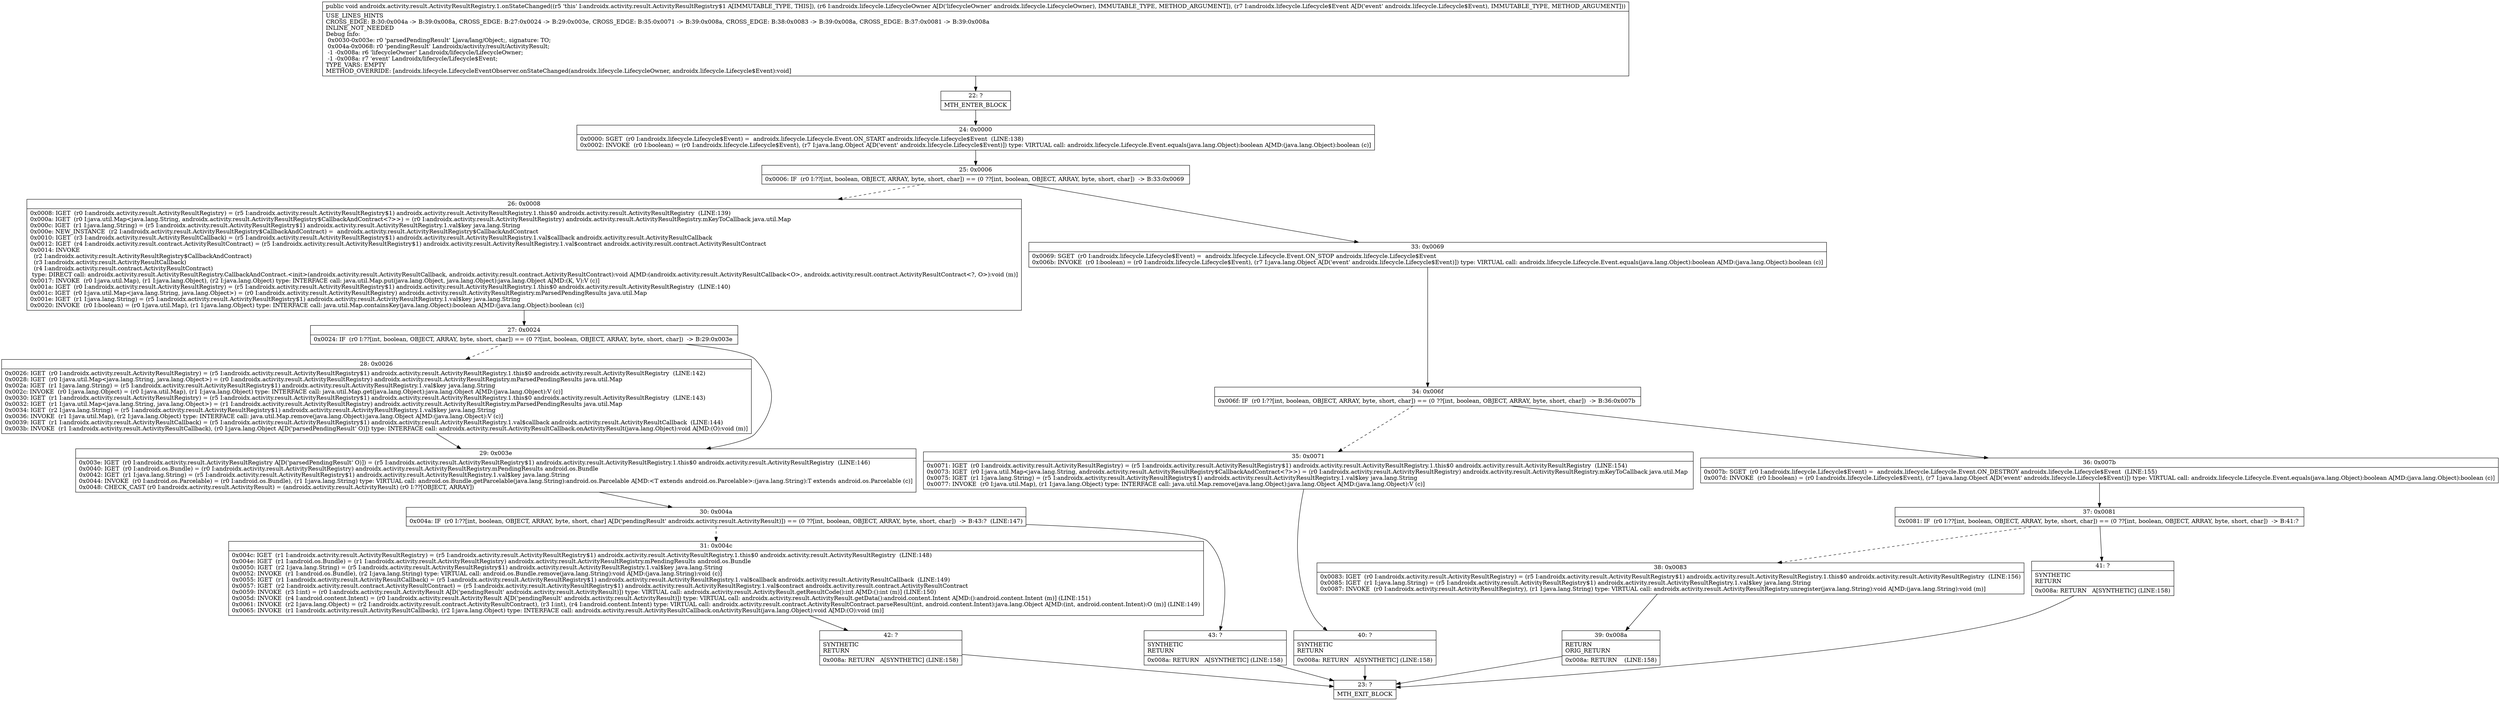 digraph "CFG forandroidx.activity.result.ActivityResultRegistry.1.onStateChanged(Landroidx\/lifecycle\/LifecycleOwner;Landroidx\/lifecycle\/Lifecycle$Event;)V" {
Node_22 [shape=record,label="{22\:\ ?|MTH_ENTER_BLOCK\l}"];
Node_24 [shape=record,label="{24\:\ 0x0000|0x0000: SGET  (r0 I:androidx.lifecycle.Lifecycle$Event) =  androidx.lifecycle.Lifecycle.Event.ON_START androidx.lifecycle.Lifecycle$Event  (LINE:138)\l0x0002: INVOKE  (r0 I:boolean) = (r0 I:androidx.lifecycle.Lifecycle$Event), (r7 I:java.lang.Object A[D('event' androidx.lifecycle.Lifecycle$Event)]) type: VIRTUAL call: androidx.lifecycle.Lifecycle.Event.equals(java.lang.Object):boolean A[MD:(java.lang.Object):boolean (c)]\l}"];
Node_25 [shape=record,label="{25\:\ 0x0006|0x0006: IF  (r0 I:??[int, boolean, OBJECT, ARRAY, byte, short, char]) == (0 ??[int, boolean, OBJECT, ARRAY, byte, short, char])  \-\> B:33:0x0069 \l}"];
Node_26 [shape=record,label="{26\:\ 0x0008|0x0008: IGET  (r0 I:androidx.activity.result.ActivityResultRegistry) = (r5 I:androidx.activity.result.ActivityResultRegistry$1) androidx.activity.result.ActivityResultRegistry.1.this$0 androidx.activity.result.ActivityResultRegistry  (LINE:139)\l0x000a: IGET  (r0 I:java.util.Map\<java.lang.String, androidx.activity.result.ActivityResultRegistry$CallbackAndContract\<?\>\>) = (r0 I:androidx.activity.result.ActivityResultRegistry) androidx.activity.result.ActivityResultRegistry.mKeyToCallback java.util.Map \l0x000c: IGET  (r1 I:java.lang.String) = (r5 I:androidx.activity.result.ActivityResultRegistry$1) androidx.activity.result.ActivityResultRegistry.1.val$key java.lang.String \l0x000e: NEW_INSTANCE  (r2 I:androidx.activity.result.ActivityResultRegistry$CallbackAndContract) =  androidx.activity.result.ActivityResultRegistry$CallbackAndContract \l0x0010: IGET  (r3 I:androidx.activity.result.ActivityResultCallback) = (r5 I:androidx.activity.result.ActivityResultRegistry$1) androidx.activity.result.ActivityResultRegistry.1.val$callback androidx.activity.result.ActivityResultCallback \l0x0012: IGET  (r4 I:androidx.activity.result.contract.ActivityResultContract) = (r5 I:androidx.activity.result.ActivityResultRegistry$1) androidx.activity.result.ActivityResultRegistry.1.val$contract androidx.activity.result.contract.ActivityResultContract \l0x0014: INVOKE  \l  (r2 I:androidx.activity.result.ActivityResultRegistry$CallbackAndContract)\l  (r3 I:androidx.activity.result.ActivityResultCallback)\l  (r4 I:androidx.activity.result.contract.ActivityResultContract)\l type: DIRECT call: androidx.activity.result.ActivityResultRegistry.CallbackAndContract.\<init\>(androidx.activity.result.ActivityResultCallback, androidx.activity.result.contract.ActivityResultContract):void A[MD:(androidx.activity.result.ActivityResultCallback\<O\>, androidx.activity.result.contract.ActivityResultContract\<?, O\>):void (m)]\l0x0017: INVOKE  (r0 I:java.util.Map), (r1 I:java.lang.Object), (r2 I:java.lang.Object) type: INTERFACE call: java.util.Map.put(java.lang.Object, java.lang.Object):java.lang.Object A[MD:(K, V):V (c)]\l0x001a: IGET  (r0 I:androidx.activity.result.ActivityResultRegistry) = (r5 I:androidx.activity.result.ActivityResultRegistry$1) androidx.activity.result.ActivityResultRegistry.1.this$0 androidx.activity.result.ActivityResultRegistry  (LINE:140)\l0x001c: IGET  (r0 I:java.util.Map\<java.lang.String, java.lang.Object\>) = (r0 I:androidx.activity.result.ActivityResultRegistry) androidx.activity.result.ActivityResultRegistry.mParsedPendingResults java.util.Map \l0x001e: IGET  (r1 I:java.lang.String) = (r5 I:androidx.activity.result.ActivityResultRegistry$1) androidx.activity.result.ActivityResultRegistry.1.val$key java.lang.String \l0x0020: INVOKE  (r0 I:boolean) = (r0 I:java.util.Map), (r1 I:java.lang.Object) type: INTERFACE call: java.util.Map.containsKey(java.lang.Object):boolean A[MD:(java.lang.Object):boolean (c)]\l}"];
Node_27 [shape=record,label="{27\:\ 0x0024|0x0024: IF  (r0 I:??[int, boolean, OBJECT, ARRAY, byte, short, char]) == (0 ??[int, boolean, OBJECT, ARRAY, byte, short, char])  \-\> B:29:0x003e \l}"];
Node_28 [shape=record,label="{28\:\ 0x0026|0x0026: IGET  (r0 I:androidx.activity.result.ActivityResultRegistry) = (r5 I:androidx.activity.result.ActivityResultRegistry$1) androidx.activity.result.ActivityResultRegistry.1.this$0 androidx.activity.result.ActivityResultRegistry  (LINE:142)\l0x0028: IGET  (r0 I:java.util.Map\<java.lang.String, java.lang.Object\>) = (r0 I:androidx.activity.result.ActivityResultRegistry) androidx.activity.result.ActivityResultRegistry.mParsedPendingResults java.util.Map \l0x002a: IGET  (r1 I:java.lang.String) = (r5 I:androidx.activity.result.ActivityResultRegistry$1) androidx.activity.result.ActivityResultRegistry.1.val$key java.lang.String \l0x002c: INVOKE  (r0 I:java.lang.Object) = (r0 I:java.util.Map), (r1 I:java.lang.Object) type: INTERFACE call: java.util.Map.get(java.lang.Object):java.lang.Object A[MD:(java.lang.Object):V (c)]\l0x0030: IGET  (r1 I:androidx.activity.result.ActivityResultRegistry) = (r5 I:androidx.activity.result.ActivityResultRegistry$1) androidx.activity.result.ActivityResultRegistry.1.this$0 androidx.activity.result.ActivityResultRegistry  (LINE:143)\l0x0032: IGET  (r1 I:java.util.Map\<java.lang.String, java.lang.Object\>) = (r1 I:androidx.activity.result.ActivityResultRegistry) androidx.activity.result.ActivityResultRegistry.mParsedPendingResults java.util.Map \l0x0034: IGET  (r2 I:java.lang.String) = (r5 I:androidx.activity.result.ActivityResultRegistry$1) androidx.activity.result.ActivityResultRegistry.1.val$key java.lang.String \l0x0036: INVOKE  (r1 I:java.util.Map), (r2 I:java.lang.Object) type: INTERFACE call: java.util.Map.remove(java.lang.Object):java.lang.Object A[MD:(java.lang.Object):V (c)]\l0x0039: IGET  (r1 I:androidx.activity.result.ActivityResultCallback) = (r5 I:androidx.activity.result.ActivityResultRegistry$1) androidx.activity.result.ActivityResultRegistry.1.val$callback androidx.activity.result.ActivityResultCallback  (LINE:144)\l0x003b: INVOKE  (r1 I:androidx.activity.result.ActivityResultCallback), (r0 I:java.lang.Object A[D('parsedPendingResult' O)]) type: INTERFACE call: androidx.activity.result.ActivityResultCallback.onActivityResult(java.lang.Object):void A[MD:(O):void (m)]\l}"];
Node_29 [shape=record,label="{29\:\ 0x003e|0x003e: IGET  (r0 I:androidx.activity.result.ActivityResultRegistry A[D('parsedPendingResult' O)]) = (r5 I:androidx.activity.result.ActivityResultRegistry$1) androidx.activity.result.ActivityResultRegistry.1.this$0 androidx.activity.result.ActivityResultRegistry  (LINE:146)\l0x0040: IGET  (r0 I:android.os.Bundle) = (r0 I:androidx.activity.result.ActivityResultRegistry) androidx.activity.result.ActivityResultRegistry.mPendingResults android.os.Bundle \l0x0042: IGET  (r1 I:java.lang.String) = (r5 I:androidx.activity.result.ActivityResultRegistry$1) androidx.activity.result.ActivityResultRegistry.1.val$key java.lang.String \l0x0044: INVOKE  (r0 I:android.os.Parcelable) = (r0 I:android.os.Bundle), (r1 I:java.lang.String) type: VIRTUAL call: android.os.Bundle.getParcelable(java.lang.String):android.os.Parcelable A[MD:\<T extends android.os.Parcelable\>:(java.lang.String):T extends android.os.Parcelable (c)]\l0x0048: CHECK_CAST (r0 I:androidx.activity.result.ActivityResult) = (androidx.activity.result.ActivityResult) (r0 I:??[OBJECT, ARRAY]) \l}"];
Node_30 [shape=record,label="{30\:\ 0x004a|0x004a: IF  (r0 I:??[int, boolean, OBJECT, ARRAY, byte, short, char] A[D('pendingResult' androidx.activity.result.ActivityResult)]) == (0 ??[int, boolean, OBJECT, ARRAY, byte, short, char])  \-\> B:43:?  (LINE:147)\l}"];
Node_31 [shape=record,label="{31\:\ 0x004c|0x004c: IGET  (r1 I:androidx.activity.result.ActivityResultRegistry) = (r5 I:androidx.activity.result.ActivityResultRegistry$1) androidx.activity.result.ActivityResultRegistry.1.this$0 androidx.activity.result.ActivityResultRegistry  (LINE:148)\l0x004e: IGET  (r1 I:android.os.Bundle) = (r1 I:androidx.activity.result.ActivityResultRegistry) androidx.activity.result.ActivityResultRegistry.mPendingResults android.os.Bundle \l0x0050: IGET  (r2 I:java.lang.String) = (r5 I:androidx.activity.result.ActivityResultRegistry$1) androidx.activity.result.ActivityResultRegistry.1.val$key java.lang.String \l0x0052: INVOKE  (r1 I:android.os.Bundle), (r2 I:java.lang.String) type: VIRTUAL call: android.os.Bundle.remove(java.lang.String):void A[MD:(java.lang.String):void (c)]\l0x0055: IGET  (r1 I:androidx.activity.result.ActivityResultCallback) = (r5 I:androidx.activity.result.ActivityResultRegistry$1) androidx.activity.result.ActivityResultRegistry.1.val$callback androidx.activity.result.ActivityResultCallback  (LINE:149)\l0x0057: IGET  (r2 I:androidx.activity.result.contract.ActivityResultContract) = (r5 I:androidx.activity.result.ActivityResultRegistry$1) androidx.activity.result.ActivityResultRegistry.1.val$contract androidx.activity.result.contract.ActivityResultContract \l0x0059: INVOKE  (r3 I:int) = (r0 I:androidx.activity.result.ActivityResult A[D('pendingResult' androidx.activity.result.ActivityResult)]) type: VIRTUAL call: androidx.activity.result.ActivityResult.getResultCode():int A[MD:():int (m)] (LINE:150)\l0x005d: INVOKE  (r4 I:android.content.Intent) = (r0 I:androidx.activity.result.ActivityResult A[D('pendingResult' androidx.activity.result.ActivityResult)]) type: VIRTUAL call: androidx.activity.result.ActivityResult.getData():android.content.Intent A[MD:():android.content.Intent (m)] (LINE:151)\l0x0061: INVOKE  (r2 I:java.lang.Object) = (r2 I:androidx.activity.result.contract.ActivityResultContract), (r3 I:int), (r4 I:android.content.Intent) type: VIRTUAL call: androidx.activity.result.contract.ActivityResultContract.parseResult(int, android.content.Intent):java.lang.Object A[MD:(int, android.content.Intent):O (m)] (LINE:149)\l0x0065: INVOKE  (r1 I:androidx.activity.result.ActivityResultCallback), (r2 I:java.lang.Object) type: INTERFACE call: androidx.activity.result.ActivityResultCallback.onActivityResult(java.lang.Object):void A[MD:(O):void (m)]\l}"];
Node_42 [shape=record,label="{42\:\ ?|SYNTHETIC\lRETURN\l|0x008a: RETURN   A[SYNTHETIC] (LINE:158)\l}"];
Node_23 [shape=record,label="{23\:\ ?|MTH_EXIT_BLOCK\l}"];
Node_43 [shape=record,label="{43\:\ ?|SYNTHETIC\lRETURN\l|0x008a: RETURN   A[SYNTHETIC] (LINE:158)\l}"];
Node_33 [shape=record,label="{33\:\ 0x0069|0x0069: SGET  (r0 I:androidx.lifecycle.Lifecycle$Event) =  androidx.lifecycle.Lifecycle.Event.ON_STOP androidx.lifecycle.Lifecycle$Event \l0x006b: INVOKE  (r0 I:boolean) = (r0 I:androidx.lifecycle.Lifecycle$Event), (r7 I:java.lang.Object A[D('event' androidx.lifecycle.Lifecycle$Event)]) type: VIRTUAL call: androidx.lifecycle.Lifecycle.Event.equals(java.lang.Object):boolean A[MD:(java.lang.Object):boolean (c)]\l}"];
Node_34 [shape=record,label="{34\:\ 0x006f|0x006f: IF  (r0 I:??[int, boolean, OBJECT, ARRAY, byte, short, char]) == (0 ??[int, boolean, OBJECT, ARRAY, byte, short, char])  \-\> B:36:0x007b \l}"];
Node_35 [shape=record,label="{35\:\ 0x0071|0x0071: IGET  (r0 I:androidx.activity.result.ActivityResultRegistry) = (r5 I:androidx.activity.result.ActivityResultRegistry$1) androidx.activity.result.ActivityResultRegistry.1.this$0 androidx.activity.result.ActivityResultRegistry  (LINE:154)\l0x0073: IGET  (r0 I:java.util.Map\<java.lang.String, androidx.activity.result.ActivityResultRegistry$CallbackAndContract\<?\>\>) = (r0 I:androidx.activity.result.ActivityResultRegistry) androidx.activity.result.ActivityResultRegistry.mKeyToCallback java.util.Map \l0x0075: IGET  (r1 I:java.lang.String) = (r5 I:androidx.activity.result.ActivityResultRegistry$1) androidx.activity.result.ActivityResultRegistry.1.val$key java.lang.String \l0x0077: INVOKE  (r0 I:java.util.Map), (r1 I:java.lang.Object) type: INTERFACE call: java.util.Map.remove(java.lang.Object):java.lang.Object A[MD:(java.lang.Object):V (c)]\l}"];
Node_40 [shape=record,label="{40\:\ ?|SYNTHETIC\lRETURN\l|0x008a: RETURN   A[SYNTHETIC] (LINE:158)\l}"];
Node_36 [shape=record,label="{36\:\ 0x007b|0x007b: SGET  (r0 I:androidx.lifecycle.Lifecycle$Event) =  androidx.lifecycle.Lifecycle.Event.ON_DESTROY androidx.lifecycle.Lifecycle$Event  (LINE:155)\l0x007d: INVOKE  (r0 I:boolean) = (r0 I:androidx.lifecycle.Lifecycle$Event), (r7 I:java.lang.Object A[D('event' androidx.lifecycle.Lifecycle$Event)]) type: VIRTUAL call: androidx.lifecycle.Lifecycle.Event.equals(java.lang.Object):boolean A[MD:(java.lang.Object):boolean (c)]\l}"];
Node_37 [shape=record,label="{37\:\ 0x0081|0x0081: IF  (r0 I:??[int, boolean, OBJECT, ARRAY, byte, short, char]) == (0 ??[int, boolean, OBJECT, ARRAY, byte, short, char])  \-\> B:41:? \l}"];
Node_38 [shape=record,label="{38\:\ 0x0083|0x0083: IGET  (r0 I:androidx.activity.result.ActivityResultRegistry) = (r5 I:androidx.activity.result.ActivityResultRegistry$1) androidx.activity.result.ActivityResultRegistry.1.this$0 androidx.activity.result.ActivityResultRegistry  (LINE:156)\l0x0085: IGET  (r1 I:java.lang.String) = (r5 I:androidx.activity.result.ActivityResultRegistry$1) androidx.activity.result.ActivityResultRegistry.1.val$key java.lang.String \l0x0087: INVOKE  (r0 I:androidx.activity.result.ActivityResultRegistry), (r1 I:java.lang.String) type: VIRTUAL call: androidx.activity.result.ActivityResultRegistry.unregister(java.lang.String):void A[MD:(java.lang.String):void (m)]\l}"];
Node_39 [shape=record,label="{39\:\ 0x008a|RETURN\lORIG_RETURN\l|0x008a: RETURN    (LINE:158)\l}"];
Node_41 [shape=record,label="{41\:\ ?|SYNTHETIC\lRETURN\l|0x008a: RETURN   A[SYNTHETIC] (LINE:158)\l}"];
MethodNode[shape=record,label="{public void androidx.activity.result.ActivityResultRegistry.1.onStateChanged((r5 'this' I:androidx.activity.result.ActivityResultRegistry$1 A[IMMUTABLE_TYPE, THIS]), (r6 I:androidx.lifecycle.LifecycleOwner A[D('lifecycleOwner' androidx.lifecycle.LifecycleOwner), IMMUTABLE_TYPE, METHOD_ARGUMENT]), (r7 I:androidx.lifecycle.Lifecycle$Event A[D('event' androidx.lifecycle.Lifecycle$Event), IMMUTABLE_TYPE, METHOD_ARGUMENT]))  | USE_LINES_HINTS\lCROSS_EDGE: B:30:0x004a \-\> B:39:0x008a, CROSS_EDGE: B:27:0x0024 \-\> B:29:0x003e, CROSS_EDGE: B:35:0x0071 \-\> B:39:0x008a, CROSS_EDGE: B:38:0x0083 \-\> B:39:0x008a, CROSS_EDGE: B:37:0x0081 \-\> B:39:0x008a\lINLINE_NOT_NEEDED\lDebug Info:\l  0x0030\-0x003e: r0 'parsedPendingResult' Ljava\/lang\/Object;, signature: TO;\l  0x004a\-0x0068: r0 'pendingResult' Landroidx\/activity\/result\/ActivityResult;\l  \-1 \-0x008a: r6 'lifecycleOwner' Landroidx\/lifecycle\/LifecycleOwner;\l  \-1 \-0x008a: r7 'event' Landroidx\/lifecycle\/Lifecycle$Event;\lTYPE_VARS: EMPTY\lMETHOD_OVERRIDE: [androidx.lifecycle.LifecycleEventObserver.onStateChanged(androidx.lifecycle.LifecycleOwner, androidx.lifecycle.Lifecycle$Event):void]\l}"];
MethodNode -> Node_22;Node_22 -> Node_24;
Node_24 -> Node_25;
Node_25 -> Node_26[style=dashed];
Node_25 -> Node_33;
Node_26 -> Node_27;
Node_27 -> Node_28[style=dashed];
Node_27 -> Node_29;
Node_28 -> Node_29;
Node_29 -> Node_30;
Node_30 -> Node_31[style=dashed];
Node_30 -> Node_43;
Node_31 -> Node_42;
Node_42 -> Node_23;
Node_43 -> Node_23;
Node_33 -> Node_34;
Node_34 -> Node_35[style=dashed];
Node_34 -> Node_36;
Node_35 -> Node_40;
Node_40 -> Node_23;
Node_36 -> Node_37;
Node_37 -> Node_38[style=dashed];
Node_37 -> Node_41;
Node_38 -> Node_39;
Node_39 -> Node_23;
Node_41 -> Node_23;
}

